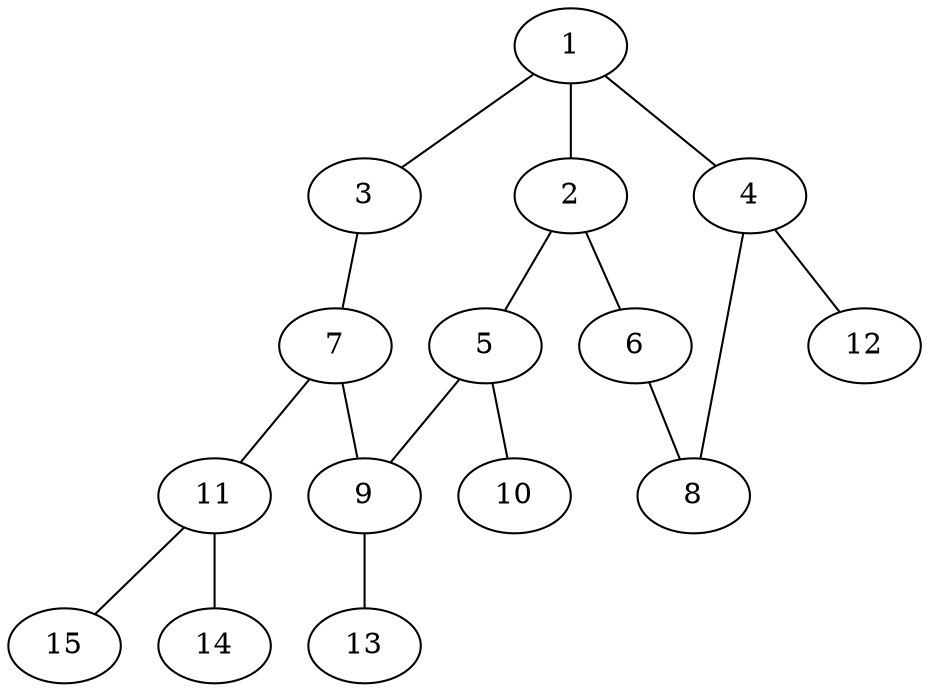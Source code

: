 graph molecule_4046 {
	1	 [chem=C];
	2	 [chem=C];
	1 -- 2	 [valence=2];
	3	 [chem=N];
	1 -- 3	 [valence=1];
	4	 [chem=N];
	1 -- 4	 [valence=1];
	5	 [chem=C];
	2 -- 5	 [valence=1];
	6	 [chem=N];
	2 -- 6	 [valence=1];
	7	 [chem=C];
	3 -- 7	 [valence=2];
	8	 [chem=N];
	4 -- 8	 [valence=1];
	12	 [chem=H];
	4 -- 12	 [valence=1];
	9	 [chem=N];
	5 -- 9	 [valence=1];
	10	 [chem=O];
	5 -- 10	 [valence=2];
	6 -- 8	 [valence=2];
	7 -- 9	 [valence=1];
	11	 [chem=N];
	7 -- 11	 [valence=1];
	13	 [chem=H];
	9 -- 13	 [valence=1];
	14	 [chem=H];
	11 -- 14	 [valence=1];
	15	 [chem=H];
	11 -- 15	 [valence=1];
}
